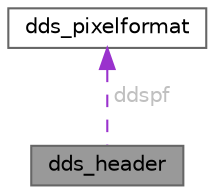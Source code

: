 digraph "dds_header"
{
 // LATEX_PDF_SIZE
  bgcolor="transparent";
  edge [fontname=Helvetica,fontsize=10,labelfontname=Helvetica,labelfontsize=10];
  node [fontname=Helvetica,fontsize=10,shape=box,height=0.2,width=0.4];
  Node1 [id="Node000001",label="dds_header",height=0.2,width=0.4,color="gray40", fillcolor="grey60", style="filled", fontcolor="black",tooltip=" "];
  Node2 -> Node1 [id="edge1_Node000001_Node000002",dir="back",color="darkorchid3",style="dashed",tooltip=" ",label=" ddspf",fontcolor="grey" ];
  Node2 [id="Node000002",label="dds_pixelformat",height=0.2,width=0.4,color="gray40", fillcolor="white", style="filled",URL="$structdds__pixelformat.html",tooltip=" "];
}
